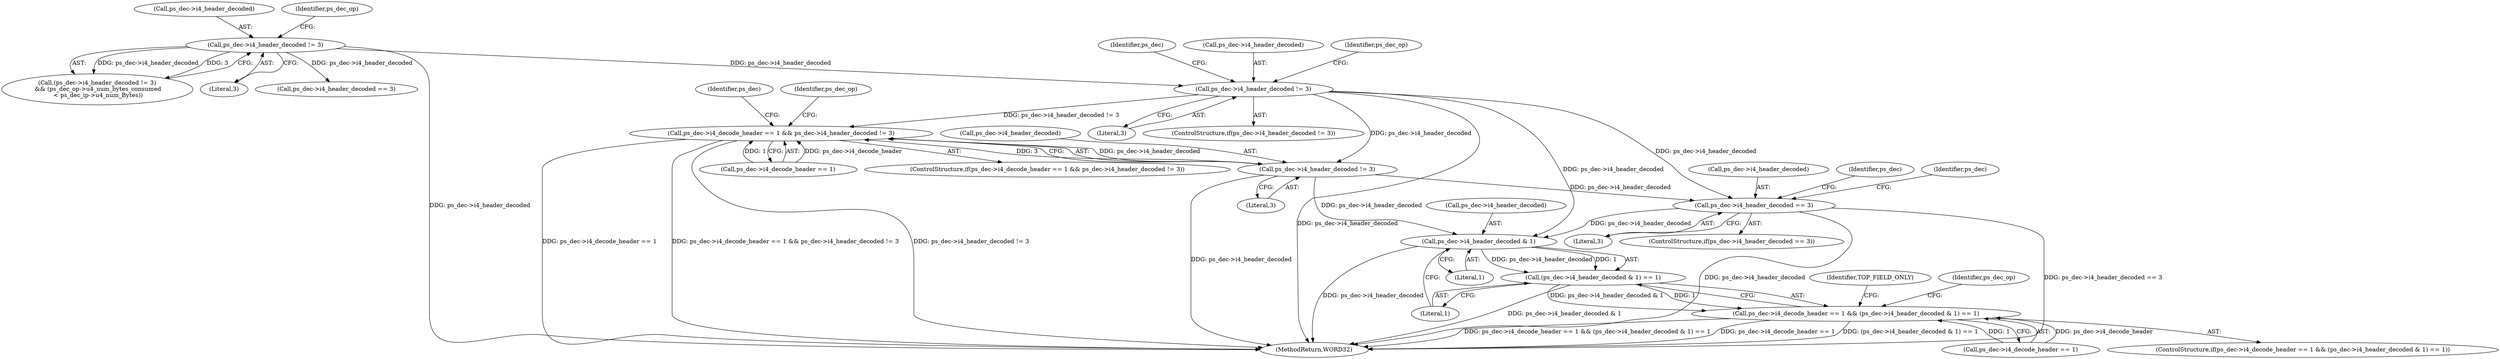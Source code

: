 digraph "0_Android_0b23c81c3dd9ec38f7e6806a3955fed1925541a0@pointer" {
"1001759" [label="(Call,ps_dec->i4_header_decoded != 3)"];
"1001419" [label="(Call,ps_dec->i4_header_decoded != 3)"];
"1001773" [label="(Call,ps_dec->i4_decode_header == 1 && ps_dec->i4_header_decoded != 3)"];
"1001779" [label="(Call,ps_dec->i4_header_decoded != 3)"];
"1001892" [label="(Call,ps_dec->i4_header_decoded == 3)"];
"1002110" [label="(Call,ps_dec->i4_header_decoded & 1)"];
"1002109" [label="(Call,(ps_dec->i4_header_decoded & 1) == 1)"];
"1002103" [label="(Call,ps_dec->i4_decode_header == 1 && (ps_dec->i4_header_decoded & 1) == 1)"];
"1001780" [label="(Call,ps_dec->i4_header_decoded)"];
"1002226" [label="(MethodReturn,WORD32)"];
"1002161" [label="(Identifier,TOP_FIELD_ONLY)"];
"1002111" [label="(Call,ps_dec->i4_header_decoded)"];
"1001774" [label="(Call,ps_dec->i4_decode_header == 1)"];
"1002102" [label="(ControlStructure,if(ps_dec->i4_decode_header == 1 && (ps_dec->i4_header_decoded & 1) == 1))"];
"1001419" [label="(Call,ps_dec->i4_header_decoded != 3)"];
"1002103" [label="(Call,ps_dec->i4_decode_header == 1 && (ps_dec->i4_header_decoded & 1) == 1)"];
"1001779" [label="(Call,ps_dec->i4_header_decoded != 3)"];
"1001776" [label="(Identifier,ps_dec)"];
"1002110" [label="(Call,ps_dec->i4_header_decoded & 1)"];
"1002115" [label="(Literal,1)"];
"1001760" [label="(Call,ps_dec->i4_header_decoded)"];
"1001783" [label="(Literal,3)"];
"1002119" [label="(Identifier,ps_dec_op)"];
"1002104" [label="(Call,ps_dec->i4_decode_header == 1)"];
"1001420" [label="(Call,ps_dec->i4_header_decoded)"];
"1001893" [label="(Call,ps_dec->i4_header_decoded)"];
"1001426" [label="(Identifier,ps_dec_op)"];
"1002109" [label="(Call,(ps_dec->i4_header_decoded & 1) == 1)"];
"1002114" [label="(Literal,1)"];
"1001900" [label="(Identifier,ps_dec)"];
"1001892" [label="(Call,ps_dec->i4_header_decoded == 3)"];
"1001763" [label="(Literal,3)"];
"1001767" [label="(Identifier,ps_dec_op)"];
"1001759" [label="(Call,ps_dec->i4_header_decoded != 3)"];
"1001773" [label="(Call,ps_dec->i4_decode_header == 1 && ps_dec->i4_header_decoded != 3)"];
"1001787" [label="(Identifier,ps_dec_op)"];
"1001896" [label="(Literal,3)"];
"1001758" [label="(ControlStructure,if(ps_dec->i4_header_decoded != 3))"];
"1001423" [label="(Literal,3)"];
"1001418" [label="(Call,(ps_dec->i4_header_decoded != 3)\n && (ps_dec_op->u4_num_bytes_consumed\n < ps_dec_ip->u4_num_Bytes))"];
"1001913" [label="(Identifier,ps_dec)"];
"1001891" [label="(ControlStructure,if(ps_dec->i4_header_decoded == 3))"];
"1001772" [label="(ControlStructure,if(ps_dec->i4_decode_header == 1 && ps_dec->i4_header_decoded != 3))"];
"1001086" [label="(Call,ps_dec->i4_header_decoded == 3)"];
"1001794" [label="(Identifier,ps_dec)"];
"1001759" -> "1001758"  [label="AST: "];
"1001759" -> "1001763"  [label="CFG: "];
"1001760" -> "1001759"  [label="AST: "];
"1001763" -> "1001759"  [label="AST: "];
"1001767" -> "1001759"  [label="CFG: "];
"1001776" -> "1001759"  [label="CFG: "];
"1001759" -> "1002226"  [label="DDG: ps_dec->i4_header_decoded"];
"1001419" -> "1001759"  [label="DDG: ps_dec->i4_header_decoded"];
"1001759" -> "1001773"  [label="DDG: ps_dec->i4_header_decoded != 3"];
"1001759" -> "1001779"  [label="DDG: ps_dec->i4_header_decoded"];
"1001759" -> "1001892"  [label="DDG: ps_dec->i4_header_decoded"];
"1001759" -> "1002110"  [label="DDG: ps_dec->i4_header_decoded"];
"1001419" -> "1001418"  [label="AST: "];
"1001419" -> "1001423"  [label="CFG: "];
"1001420" -> "1001419"  [label="AST: "];
"1001423" -> "1001419"  [label="AST: "];
"1001426" -> "1001419"  [label="CFG: "];
"1001418" -> "1001419"  [label="CFG: "];
"1001419" -> "1002226"  [label="DDG: ps_dec->i4_header_decoded"];
"1001419" -> "1001086"  [label="DDG: ps_dec->i4_header_decoded"];
"1001419" -> "1001418"  [label="DDG: ps_dec->i4_header_decoded"];
"1001419" -> "1001418"  [label="DDG: 3"];
"1001773" -> "1001772"  [label="AST: "];
"1001773" -> "1001774"  [label="CFG: "];
"1001773" -> "1001779"  [label="CFG: "];
"1001774" -> "1001773"  [label="AST: "];
"1001779" -> "1001773"  [label="AST: "];
"1001787" -> "1001773"  [label="CFG: "];
"1001794" -> "1001773"  [label="CFG: "];
"1001773" -> "1002226"  [label="DDG: ps_dec->i4_header_decoded != 3"];
"1001773" -> "1002226"  [label="DDG: ps_dec->i4_decode_header == 1"];
"1001773" -> "1002226"  [label="DDG: ps_dec->i4_decode_header == 1 && ps_dec->i4_header_decoded != 3"];
"1001774" -> "1001773"  [label="DDG: ps_dec->i4_decode_header"];
"1001774" -> "1001773"  [label="DDG: 1"];
"1001779" -> "1001773"  [label="DDG: ps_dec->i4_header_decoded"];
"1001779" -> "1001773"  [label="DDG: 3"];
"1001779" -> "1001783"  [label="CFG: "];
"1001780" -> "1001779"  [label="AST: "];
"1001783" -> "1001779"  [label="AST: "];
"1001779" -> "1002226"  [label="DDG: ps_dec->i4_header_decoded"];
"1001779" -> "1001892"  [label="DDG: ps_dec->i4_header_decoded"];
"1001779" -> "1002110"  [label="DDG: ps_dec->i4_header_decoded"];
"1001892" -> "1001891"  [label="AST: "];
"1001892" -> "1001896"  [label="CFG: "];
"1001893" -> "1001892"  [label="AST: "];
"1001896" -> "1001892"  [label="AST: "];
"1001900" -> "1001892"  [label="CFG: "];
"1001913" -> "1001892"  [label="CFG: "];
"1001892" -> "1002226"  [label="DDG: ps_dec->i4_header_decoded"];
"1001892" -> "1002226"  [label="DDG: ps_dec->i4_header_decoded == 3"];
"1001892" -> "1002110"  [label="DDG: ps_dec->i4_header_decoded"];
"1002110" -> "1002109"  [label="AST: "];
"1002110" -> "1002114"  [label="CFG: "];
"1002111" -> "1002110"  [label="AST: "];
"1002114" -> "1002110"  [label="AST: "];
"1002115" -> "1002110"  [label="CFG: "];
"1002110" -> "1002226"  [label="DDG: ps_dec->i4_header_decoded"];
"1002110" -> "1002109"  [label="DDG: ps_dec->i4_header_decoded"];
"1002110" -> "1002109"  [label="DDG: 1"];
"1002109" -> "1002103"  [label="AST: "];
"1002109" -> "1002115"  [label="CFG: "];
"1002115" -> "1002109"  [label="AST: "];
"1002103" -> "1002109"  [label="CFG: "];
"1002109" -> "1002226"  [label="DDG: ps_dec->i4_header_decoded & 1"];
"1002109" -> "1002103"  [label="DDG: ps_dec->i4_header_decoded & 1"];
"1002109" -> "1002103"  [label="DDG: 1"];
"1002103" -> "1002102"  [label="AST: "];
"1002103" -> "1002104"  [label="CFG: "];
"1002104" -> "1002103"  [label="AST: "];
"1002119" -> "1002103"  [label="CFG: "];
"1002161" -> "1002103"  [label="CFG: "];
"1002103" -> "1002226"  [label="DDG: ps_dec->i4_decode_header == 1 && (ps_dec->i4_header_decoded & 1) == 1"];
"1002103" -> "1002226"  [label="DDG: ps_dec->i4_decode_header == 1"];
"1002103" -> "1002226"  [label="DDG: (ps_dec->i4_header_decoded & 1) == 1"];
"1002104" -> "1002103"  [label="DDG: ps_dec->i4_decode_header"];
"1002104" -> "1002103"  [label="DDG: 1"];
}
